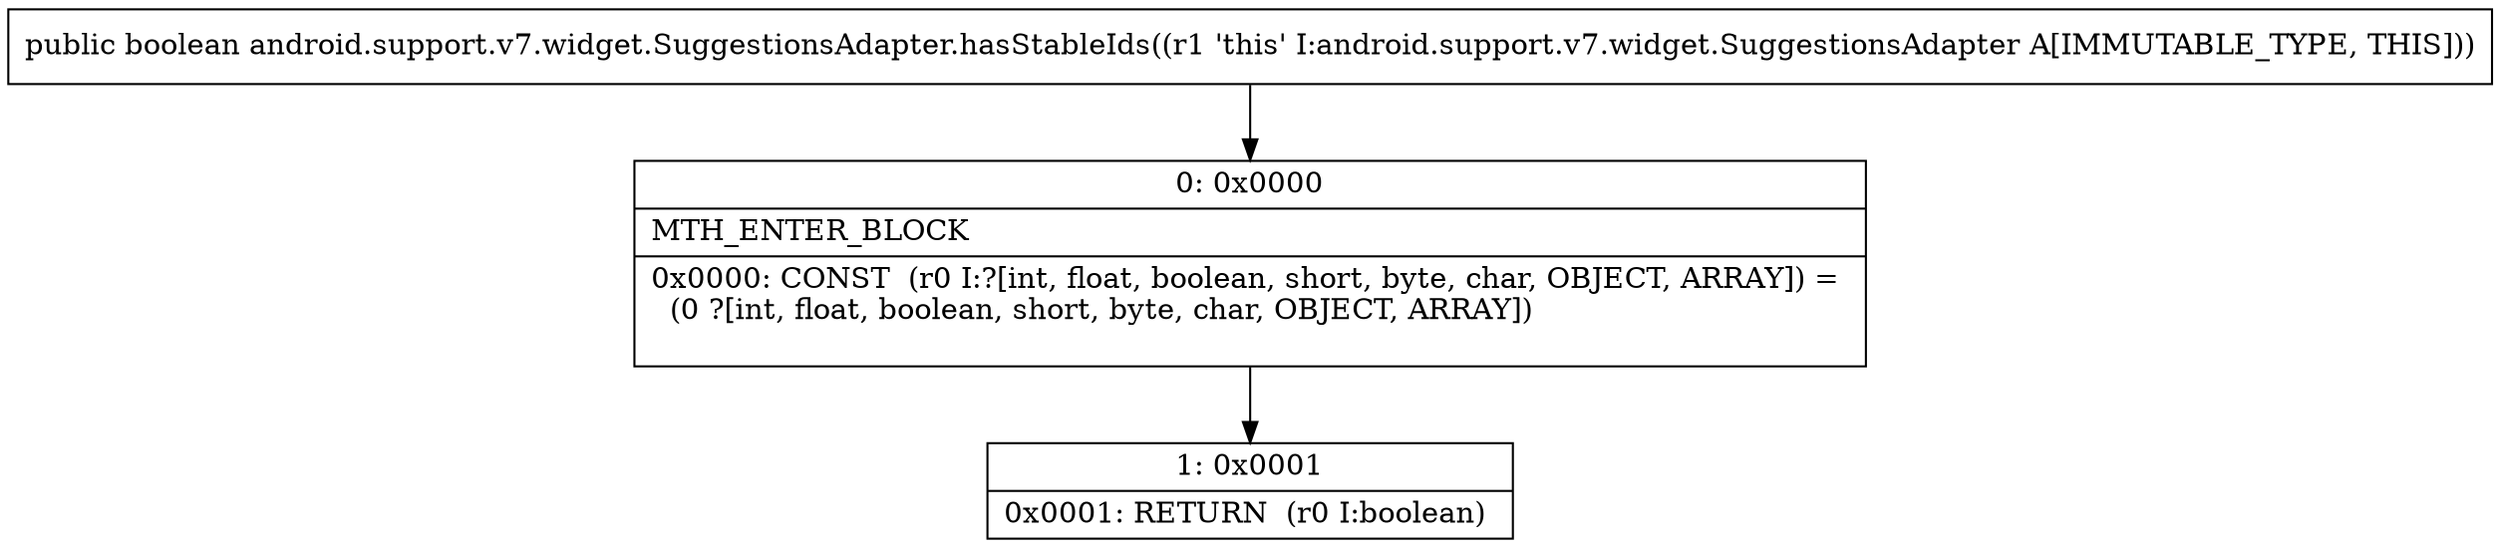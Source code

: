digraph "CFG forandroid.support.v7.widget.SuggestionsAdapter.hasStableIds()Z" {
Node_0 [shape=record,label="{0\:\ 0x0000|MTH_ENTER_BLOCK\l|0x0000: CONST  (r0 I:?[int, float, boolean, short, byte, char, OBJECT, ARRAY]) = \l  (0 ?[int, float, boolean, short, byte, char, OBJECT, ARRAY])\l \l}"];
Node_1 [shape=record,label="{1\:\ 0x0001|0x0001: RETURN  (r0 I:boolean) \l}"];
MethodNode[shape=record,label="{public boolean android.support.v7.widget.SuggestionsAdapter.hasStableIds((r1 'this' I:android.support.v7.widget.SuggestionsAdapter A[IMMUTABLE_TYPE, THIS])) }"];
MethodNode -> Node_0;
Node_0 -> Node_1;
}

